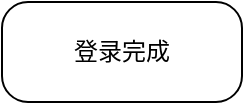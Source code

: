 <mxfile compressed="true" version="15.0.4" type="github"><diagram id="XXQEvoZhqz6Pel--Pa6_" name="Page-1"><mxGraphModel dx="790" dy="476" grid="1" gridSize="10" guides="1" tooltips="1" connect="1" arrows="1" fold="1" page="1" pageScale="1" pageWidth="827" pageHeight="1169" math="0" shadow="0"><root><mxCell id="0"/><mxCell id="1" parent="0"/><mxCell id="FnUp6OZb-WG53c0-1HDG-1" value="登录完成" style="rounded=1;whiteSpace=wrap;html=1;arcSize=26;" parent="1" vertex="1"><mxGeometry x="40" y="80" width="120" height="50" as="geometry"/></mxCell></root></mxGraphModel></diagram></mxfile>